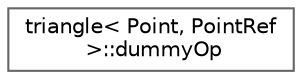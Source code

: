 digraph "Graphical Class Hierarchy"
{
 // LATEX_PDF_SIZE
  bgcolor="transparent";
  edge [fontname=Helvetica,fontsize=10,labelfontname=Helvetica,labelfontsize=10];
  node [fontname=Helvetica,fontsize=10,shape=box,height=0.2,width=0.4];
  rankdir="LR";
  Node0 [id="Node000000",label="triangle\< Point, PointRef\l \>::dummyOp",height=0.2,width=0.4,color="grey40", fillcolor="white", style="filled",URL="$classFoam_1_1triangle_1_1dummyOp.html",tooltip=" "];
}
